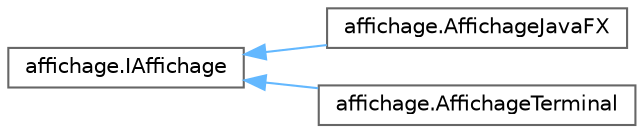 digraph "Graphical Class Hierarchy"
{
 // LATEX_PDF_SIZE
  bgcolor="transparent";
  edge [fontname=Helvetica,fontsize=10,labelfontname=Helvetica,labelfontsize=10];
  node [fontname=Helvetica,fontsize=10,shape=box,height=0.2,width=0.4];
  rankdir="LR";
  Node0 [id="Node000000",label="affichage.IAffichage",height=0.2,width=0.4,color="grey40", fillcolor="white", style="filled",URL="$interfaceaffichage_1_1_i_affichage.html",tooltip=" "];
  Node0 -> Node1 [id="edge1_Node000000_Node000001",dir="back",color="steelblue1",style="solid",tooltip=" "];
  Node1 [id="Node000001",label="affichage.AffichageJavaFX",height=0.2,width=0.4,color="grey40", fillcolor="white", style="filled",URL="$classaffichage_1_1_affichage_java_f_x.html",tooltip=" "];
  Node0 -> Node2 [id="edge2_Node000000_Node000002",dir="back",color="steelblue1",style="solid",tooltip=" "];
  Node2 [id="Node000002",label="affichage.AffichageTerminal",height=0.2,width=0.4,color="grey40", fillcolor="white", style="filled",URL="$classaffichage_1_1_affichage_terminal.html",tooltip=" "];
}
